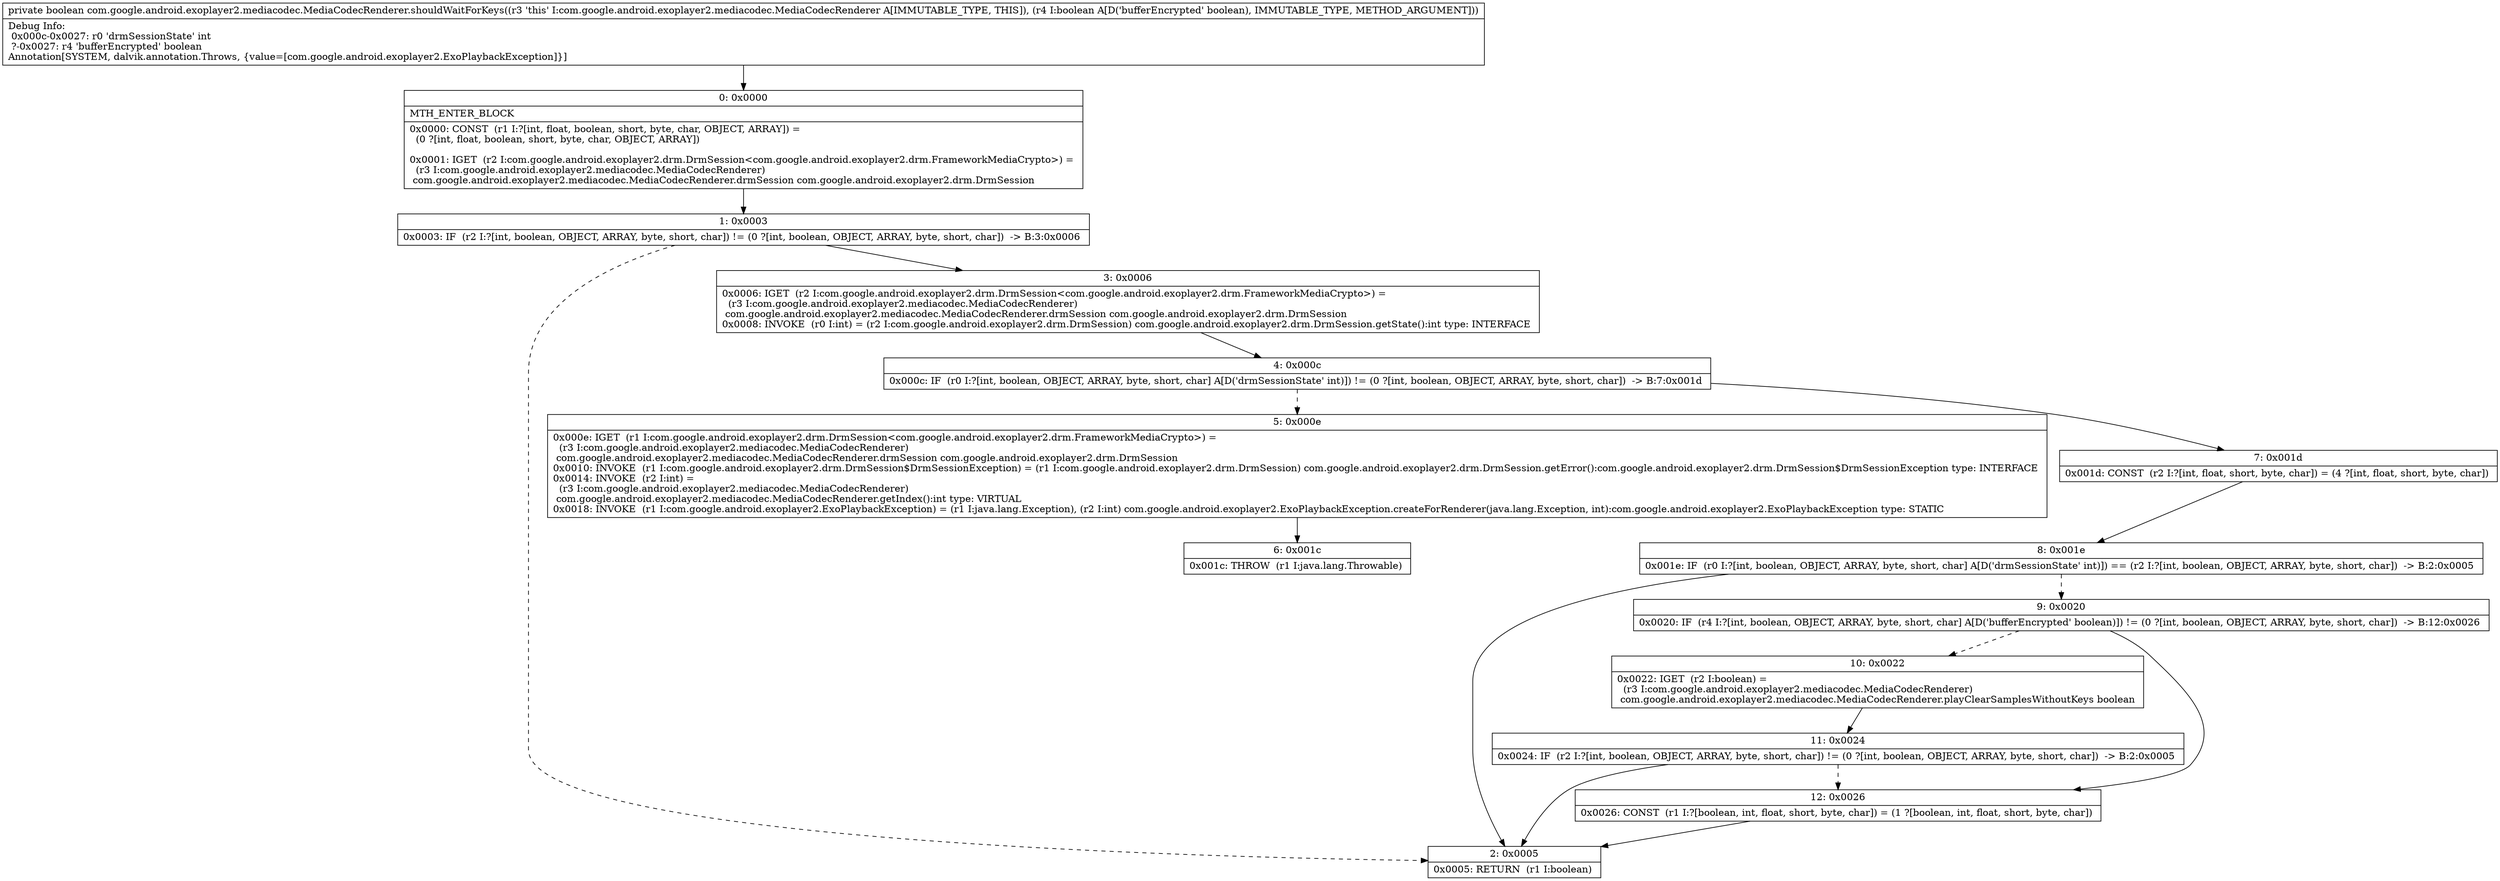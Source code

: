 digraph "CFG forcom.google.android.exoplayer2.mediacodec.MediaCodecRenderer.shouldWaitForKeys(Z)Z" {
Node_0 [shape=record,label="{0\:\ 0x0000|MTH_ENTER_BLOCK\l|0x0000: CONST  (r1 I:?[int, float, boolean, short, byte, char, OBJECT, ARRAY]) = \l  (0 ?[int, float, boolean, short, byte, char, OBJECT, ARRAY])\l \l0x0001: IGET  (r2 I:com.google.android.exoplayer2.drm.DrmSession\<com.google.android.exoplayer2.drm.FrameworkMediaCrypto\>) = \l  (r3 I:com.google.android.exoplayer2.mediacodec.MediaCodecRenderer)\l com.google.android.exoplayer2.mediacodec.MediaCodecRenderer.drmSession com.google.android.exoplayer2.drm.DrmSession \l}"];
Node_1 [shape=record,label="{1\:\ 0x0003|0x0003: IF  (r2 I:?[int, boolean, OBJECT, ARRAY, byte, short, char]) != (0 ?[int, boolean, OBJECT, ARRAY, byte, short, char])  \-\> B:3:0x0006 \l}"];
Node_2 [shape=record,label="{2\:\ 0x0005|0x0005: RETURN  (r1 I:boolean) \l}"];
Node_3 [shape=record,label="{3\:\ 0x0006|0x0006: IGET  (r2 I:com.google.android.exoplayer2.drm.DrmSession\<com.google.android.exoplayer2.drm.FrameworkMediaCrypto\>) = \l  (r3 I:com.google.android.exoplayer2.mediacodec.MediaCodecRenderer)\l com.google.android.exoplayer2.mediacodec.MediaCodecRenderer.drmSession com.google.android.exoplayer2.drm.DrmSession \l0x0008: INVOKE  (r0 I:int) = (r2 I:com.google.android.exoplayer2.drm.DrmSession) com.google.android.exoplayer2.drm.DrmSession.getState():int type: INTERFACE \l}"];
Node_4 [shape=record,label="{4\:\ 0x000c|0x000c: IF  (r0 I:?[int, boolean, OBJECT, ARRAY, byte, short, char] A[D('drmSessionState' int)]) != (0 ?[int, boolean, OBJECT, ARRAY, byte, short, char])  \-\> B:7:0x001d \l}"];
Node_5 [shape=record,label="{5\:\ 0x000e|0x000e: IGET  (r1 I:com.google.android.exoplayer2.drm.DrmSession\<com.google.android.exoplayer2.drm.FrameworkMediaCrypto\>) = \l  (r3 I:com.google.android.exoplayer2.mediacodec.MediaCodecRenderer)\l com.google.android.exoplayer2.mediacodec.MediaCodecRenderer.drmSession com.google.android.exoplayer2.drm.DrmSession \l0x0010: INVOKE  (r1 I:com.google.android.exoplayer2.drm.DrmSession$DrmSessionException) = (r1 I:com.google.android.exoplayer2.drm.DrmSession) com.google.android.exoplayer2.drm.DrmSession.getError():com.google.android.exoplayer2.drm.DrmSession$DrmSessionException type: INTERFACE \l0x0014: INVOKE  (r2 I:int) = \l  (r3 I:com.google.android.exoplayer2.mediacodec.MediaCodecRenderer)\l com.google.android.exoplayer2.mediacodec.MediaCodecRenderer.getIndex():int type: VIRTUAL \l0x0018: INVOKE  (r1 I:com.google.android.exoplayer2.ExoPlaybackException) = (r1 I:java.lang.Exception), (r2 I:int) com.google.android.exoplayer2.ExoPlaybackException.createForRenderer(java.lang.Exception, int):com.google.android.exoplayer2.ExoPlaybackException type: STATIC \l}"];
Node_6 [shape=record,label="{6\:\ 0x001c|0x001c: THROW  (r1 I:java.lang.Throwable) \l}"];
Node_7 [shape=record,label="{7\:\ 0x001d|0x001d: CONST  (r2 I:?[int, float, short, byte, char]) = (4 ?[int, float, short, byte, char]) \l}"];
Node_8 [shape=record,label="{8\:\ 0x001e|0x001e: IF  (r0 I:?[int, boolean, OBJECT, ARRAY, byte, short, char] A[D('drmSessionState' int)]) == (r2 I:?[int, boolean, OBJECT, ARRAY, byte, short, char])  \-\> B:2:0x0005 \l}"];
Node_9 [shape=record,label="{9\:\ 0x0020|0x0020: IF  (r4 I:?[int, boolean, OBJECT, ARRAY, byte, short, char] A[D('bufferEncrypted' boolean)]) != (0 ?[int, boolean, OBJECT, ARRAY, byte, short, char])  \-\> B:12:0x0026 \l}"];
Node_10 [shape=record,label="{10\:\ 0x0022|0x0022: IGET  (r2 I:boolean) = \l  (r3 I:com.google.android.exoplayer2.mediacodec.MediaCodecRenderer)\l com.google.android.exoplayer2.mediacodec.MediaCodecRenderer.playClearSamplesWithoutKeys boolean \l}"];
Node_11 [shape=record,label="{11\:\ 0x0024|0x0024: IF  (r2 I:?[int, boolean, OBJECT, ARRAY, byte, short, char]) != (0 ?[int, boolean, OBJECT, ARRAY, byte, short, char])  \-\> B:2:0x0005 \l}"];
Node_12 [shape=record,label="{12\:\ 0x0026|0x0026: CONST  (r1 I:?[boolean, int, float, short, byte, char]) = (1 ?[boolean, int, float, short, byte, char]) \l}"];
MethodNode[shape=record,label="{private boolean com.google.android.exoplayer2.mediacodec.MediaCodecRenderer.shouldWaitForKeys((r3 'this' I:com.google.android.exoplayer2.mediacodec.MediaCodecRenderer A[IMMUTABLE_TYPE, THIS]), (r4 I:boolean A[D('bufferEncrypted' boolean), IMMUTABLE_TYPE, METHOD_ARGUMENT]))  | Debug Info:\l  0x000c\-0x0027: r0 'drmSessionState' int\l  ?\-0x0027: r4 'bufferEncrypted' boolean\lAnnotation[SYSTEM, dalvik.annotation.Throws, \{value=[com.google.android.exoplayer2.ExoPlaybackException]\}]\l}"];
MethodNode -> Node_0;
Node_0 -> Node_1;
Node_1 -> Node_2[style=dashed];
Node_1 -> Node_3;
Node_3 -> Node_4;
Node_4 -> Node_5[style=dashed];
Node_4 -> Node_7;
Node_5 -> Node_6;
Node_7 -> Node_8;
Node_8 -> Node_2;
Node_8 -> Node_9[style=dashed];
Node_9 -> Node_10[style=dashed];
Node_9 -> Node_12;
Node_10 -> Node_11;
Node_11 -> Node_2;
Node_11 -> Node_12[style=dashed];
Node_12 -> Node_2;
}

